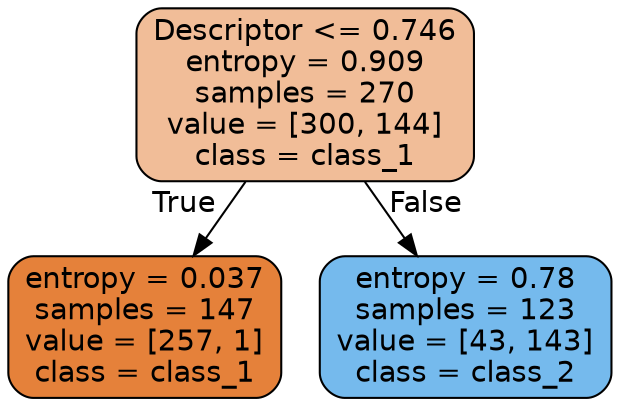 digraph Tree {
node [shape=box, style="filled, rounded", color="black", fontname="helvetica"] ;
edge [fontname="helvetica"] ;
0 [label="Descriptor <= 0.746\nentropy = 0.909\nsamples = 270\nvalue = [300, 144]\nclass = class_1", fillcolor="#f1bd98"] ;
1 [label="entropy = 0.037\nsamples = 147\nvalue = [257, 1]\nclass = class_1", fillcolor="#e5813a"] ;
0 -> 1 [labeldistance=2.5, labelangle=45, headlabel="True"] ;
2 [label="entropy = 0.78\nsamples = 123\nvalue = [43, 143]\nclass = class_2", fillcolor="#75baed"] ;
0 -> 2 [labeldistance=2.5, labelangle=-45, headlabel="False"] ;
}